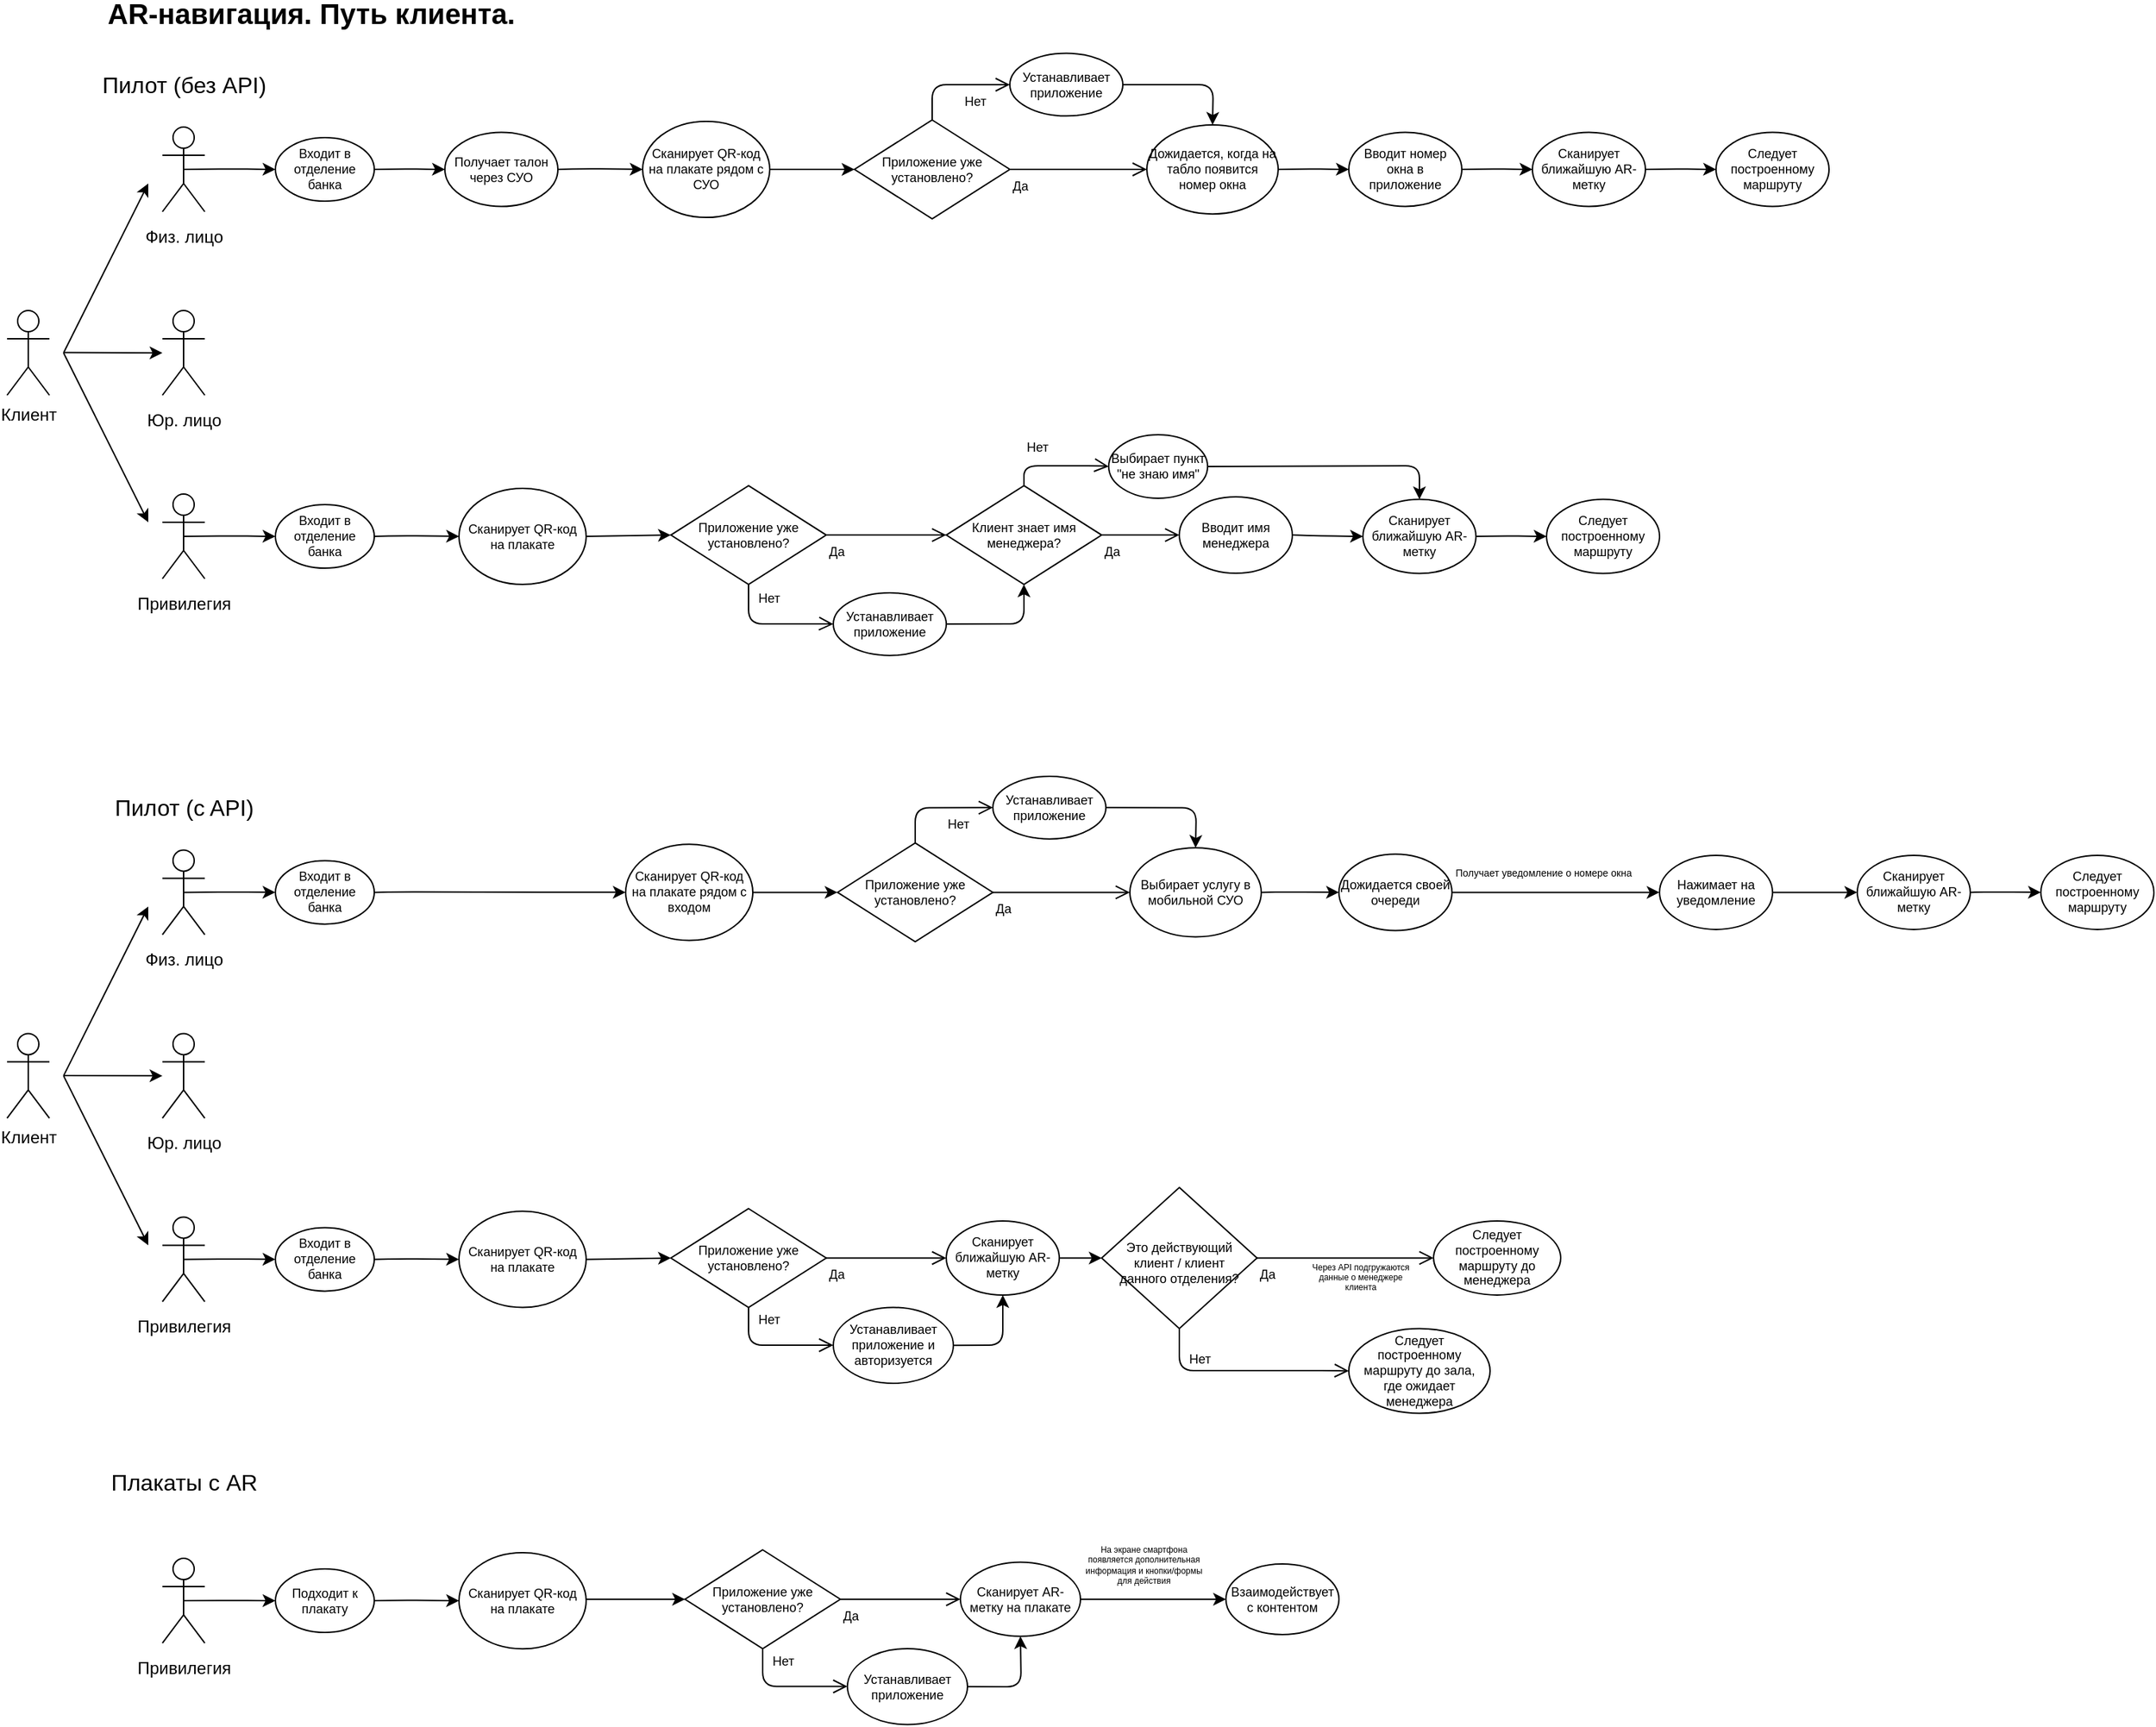 <mxfile version="13.8.5" type="github">
  <diagram id="Rl4V-yFyULAMdKKbUMDl" name="Page-1">
    <mxGraphModel dx="2765" dy="1755" grid="1" gridSize="10" guides="1" tooltips="1" connect="1" arrows="1" fold="1" page="1" pageScale="1" pageWidth="827" pageHeight="1169" math="0" shadow="0">
      <root>
        <mxCell id="0" />
        <mxCell id="1" parent="0" />
        <mxCell id="6beYRVkDOcadKEBixAy4-1" value="&lt;p class=&quot;MsoNormal&quot; style=&quot;margin: 0cm 0cm 8pt; line-height: 15.693px; font-size: 20px;&quot;&gt;&lt;span style=&quot;font-size: 20px;&quot;&gt;&lt;span lang=&quot;EN-US&quot; style=&quot;font-size: 20px; line-height: 17.12px;&quot;&gt;AR&lt;/span&gt;&lt;/span&gt;&lt;span style=&quot;font-size: 20px;&quot;&gt;&lt;span style=&quot;font-size: 20px; line-height: 17.12px;&quot;&gt;-навигация. Путь клиента.&lt;/span&gt;&lt;/span&gt;&lt;/p&gt;" style="text;html=1;align=center;verticalAlign=middle;resizable=0;points=[];autosize=1;fontFamily=Helvetica;fontStyle=1;fontSize=20;" parent="1" vertex="1">
          <mxGeometry x="80" y="50" width="310" height="30" as="geometry" />
        </mxCell>
        <mxCell id="6beYRVkDOcadKEBixAy4-2" value="Клиент" style="shape=umlActor;verticalLabelPosition=bottom;verticalAlign=top;html=1;outlineConnect=0;fontFamily=Helvetica;align=center;" parent="1" vertex="1">
          <mxGeometry x="20" y="270" width="30" height="60" as="geometry" />
        </mxCell>
        <mxCell id="6beYRVkDOcadKEBixAy4-3" value="Пилот (без API)" style="text;html=1;align=center;verticalAlign=middle;resizable=0;points=[];autosize=1;fontSize=16;fontFamily=Helvetica;" parent="1" vertex="1">
          <mxGeometry x="80" y="100" width="130" height="20" as="geometry" />
        </mxCell>
        <mxCell id="6beYRVkDOcadKEBixAy4-6" value="" style="endArrow=classic;html=1;fontFamily=Helvetica;fontSize=16;" parent="1" edge="1">
          <mxGeometry width="50" height="50" relative="1" as="geometry">
            <mxPoint x="60" y="300" as="sourcePoint" />
            <mxPoint x="120" y="180" as="targetPoint" />
          </mxGeometry>
        </mxCell>
        <mxCell id="6beYRVkDOcadKEBixAy4-7" value="" style="endArrow=classic;html=1;fontFamily=Helvetica;fontSize=16;" parent="1" edge="1">
          <mxGeometry width="50" height="50" relative="1" as="geometry">
            <mxPoint x="60" y="299.76" as="sourcePoint" />
            <mxPoint x="130" y="300" as="targetPoint" />
          </mxGeometry>
        </mxCell>
        <mxCell id="6beYRVkDOcadKEBixAy4-8" value="" style="endArrow=classic;html=1;fontFamily=Helvetica;fontSize=16;" parent="1" edge="1">
          <mxGeometry width="50" height="50" relative="1" as="geometry">
            <mxPoint x="60" y="300" as="sourcePoint" />
            <mxPoint x="120" y="420" as="targetPoint" />
          </mxGeometry>
        </mxCell>
        <mxCell id="6beYRVkDOcadKEBixAy4-9" value="&lt;font style=&quot;font-size: 12px&quot;&gt;Физ. лицо&lt;/font&gt;" style="shape=umlActor;verticalLabelPosition=bottom;verticalAlign=top;html=1;outlineConnect=0;fontFamily=Helvetica;fontSize=16;align=center;" parent="1" vertex="1">
          <mxGeometry x="130" y="140" width="30" height="60" as="geometry" />
        </mxCell>
        <mxCell id="6beYRVkDOcadKEBixAy4-10" value="&lt;font style=&quot;font-size: 12px&quot;&gt;Юр. лицо&lt;/font&gt;" style="shape=umlActor;verticalLabelPosition=bottom;verticalAlign=top;html=1;outlineConnect=0;fontFamily=Helvetica;fontSize=16;align=center;" parent="1" vertex="1">
          <mxGeometry x="130" y="270" width="30" height="60" as="geometry" />
        </mxCell>
        <mxCell id="6beYRVkDOcadKEBixAy4-11" value="&lt;font style=&quot;font-size: 12px&quot;&gt;Привилегия&lt;/font&gt;" style="shape=umlActor;verticalLabelPosition=bottom;verticalAlign=top;html=1;outlineConnect=0;fontFamily=Helvetica;fontSize=16;align=center;" parent="1" vertex="1">
          <mxGeometry x="130" y="400" width="30" height="60" as="geometry" />
        </mxCell>
        <mxCell id="6beYRVkDOcadKEBixAy4-12" value="" style="endArrow=classic;html=1;fontFamily=Helvetica;fontSize=16;entryX=0;entryY=0.5;entryDx=0;entryDy=0;exitX=0.5;exitY=0.5;exitDx=0;exitDy=0;exitPerimeter=0;" parent="1" edge="1" target="6beYRVkDOcadKEBixAy4-17" source="6beYRVkDOcadKEBixAy4-9">
          <mxGeometry width="50" height="50" relative="1" as="geometry">
            <mxPoint x="170" y="169.71" as="sourcePoint" />
            <mxPoint x="200" y="169.71" as="targetPoint" />
            <Array as="points">
              <mxPoint x="180" y="169.71" />
            </Array>
          </mxGeometry>
        </mxCell>
        <mxCell id="6beYRVkDOcadKEBixAy4-17" value="Входит в отделение банка" style="ellipse;fontFamily=Helvetica;fontSize=9;align=center;verticalAlign=middle;horizontal=1;spacing=2;whiteSpace=wrap;html=1;" parent="1" vertex="1">
          <mxGeometry x="210" y="147.5" width="70" height="45" as="geometry" />
        </mxCell>
        <mxCell id="6beYRVkDOcadKEBixAy4-24" value="" style="endArrow=classic;html=1;fontFamily=Helvetica;fontSize=16;entryX=0;entryY=0.5;entryDx=0;entryDy=0;exitX=0.5;exitY=0.5;exitDx=0;exitDy=0;exitPerimeter=0;" parent="1" edge="1" target="6beYRVkDOcadKEBixAy4-25" source="6beYRVkDOcadKEBixAy4-11">
          <mxGeometry width="50" height="50" relative="1" as="geometry">
            <mxPoint x="170" y="429.71" as="sourcePoint" />
            <mxPoint x="200" y="429.71" as="targetPoint" />
            <Array as="points">
              <mxPoint x="180" y="429.71" />
            </Array>
          </mxGeometry>
        </mxCell>
        <mxCell id="6beYRVkDOcadKEBixAy4-25" value="Входит в отделение банка" style="ellipse;fontFamily=Helvetica;fontSize=9;align=center;verticalAlign=middle;horizontal=1;spacing=2;whiteSpace=wrap;html=1;" parent="1" vertex="1">
          <mxGeometry x="210" y="407.5" width="70" height="45" as="geometry" />
        </mxCell>
        <mxCell id="6beYRVkDOcadKEBixAy4-32" value="" style="endArrow=classic;html=1;fontFamily=Helvetica;fontSize=16;entryX=0;entryY=0.5;entryDx=0;entryDy=0;exitX=1;exitY=0.5;exitDx=0;exitDy=0;" parent="1" edge="1" target="6beYRVkDOcadKEBixAy4-33" source="6beYRVkDOcadKEBixAy4-17">
          <mxGeometry width="50" height="50" relative="1" as="geometry">
            <mxPoint x="282" y="170" as="sourcePoint" />
            <mxPoint x="320" y="169.71" as="targetPoint" />
            <Array as="points">
              <mxPoint x="300" y="169.71" />
            </Array>
          </mxGeometry>
        </mxCell>
        <mxCell id="6beYRVkDOcadKEBixAy4-33" value="Получает талон через СУО" style="ellipse;fontFamily=Helvetica;fontSize=9;align=center;verticalAlign=middle;horizontal=1;spacing=2;whiteSpace=wrap;html=1;" parent="1" vertex="1">
          <mxGeometry x="330" y="143.75" width="80" height="52.5" as="geometry" />
        </mxCell>
        <mxCell id="6beYRVkDOcadKEBixAy4-34" value="" style="endArrow=classic;html=1;fontFamily=Helvetica;fontSize=16;entryX=0;entryY=0.5;entryDx=0;entryDy=0;exitX=1;exitY=0.5;exitDx=0;exitDy=0;" parent="1" edge="1" target="6beYRVkDOcadKEBixAy4-35" source="6beYRVkDOcadKEBixAy4-33">
          <mxGeometry width="50" height="50" relative="1" as="geometry">
            <mxPoint x="420" y="170" as="sourcePoint" />
            <mxPoint x="460" y="170" as="targetPoint" />
            <Array as="points">
              <mxPoint x="430" y="169.58" />
            </Array>
          </mxGeometry>
        </mxCell>
        <mxCell id="6beYRVkDOcadKEBixAy4-35" value="Сканирует QR-код на плакате рядом с СУО" style="ellipse;fontFamily=Helvetica;fontSize=9;align=center;verticalAlign=middle;horizontal=1;spacing=2;whiteSpace=wrap;html=1;" parent="1" vertex="1">
          <mxGeometry x="470" y="135.94" width="90" height="68.12" as="geometry" />
        </mxCell>
        <mxCell id="6beYRVkDOcadKEBixAy4-46" value="Приложение уже установлено?" style="rhombus;whiteSpace=wrap;html=1;fontFamily=Helvetica;fontSize=9;align=center;fillColor=none;" parent="1" vertex="1">
          <mxGeometry x="620" y="135" width="110" height="70" as="geometry" />
        </mxCell>
        <mxCell id="6beYRVkDOcadKEBixAy4-47" value="Нет" style="edgeStyle=orthogonalEdgeStyle;html=1;align=left;verticalAlign=bottom;endArrow=open;endSize=8;fontFamily=Helvetica;fontSize=9;exitX=0.5;exitY=0;exitDx=0;exitDy=0;entryX=0;entryY=0.5;entryDx=0;entryDy=0;" parent="1" source="6beYRVkDOcadKEBixAy4-46" edge="1" target="6beYRVkDOcadKEBixAy4-50">
          <mxGeometry x="0.143" y="-20" relative="1" as="geometry">
            <mxPoint x="720" y="110" as="targetPoint" />
            <Array as="points">
              <mxPoint x="675" y="110" />
            </Array>
            <mxPoint as="offset" />
          </mxGeometry>
        </mxCell>
        <mxCell id="6beYRVkDOcadKEBixAy4-48" value="Да" style="edgeStyle=orthogonalEdgeStyle;html=1;align=left;verticalAlign=top;endArrow=open;endSize=8;fontFamily=Helvetica;fontSize=9;exitX=1;exitY=0.5;exitDx=0;exitDy=0;entryX=0;entryY=0.5;entryDx=0;entryDy=0;" parent="1" source="6beYRVkDOcadKEBixAy4-46" edge="1" target="6beYRVkDOcadKEBixAy4-53">
          <mxGeometry x="-1" relative="1" as="geometry">
            <mxPoint x="820" y="170" as="targetPoint" />
            <mxPoint x="750" y="170" as="sourcePoint" />
          </mxGeometry>
        </mxCell>
        <mxCell id="6beYRVkDOcadKEBixAy4-49" value="" style="endArrow=classic;html=1;fontFamily=Helvetica;fontSize=9;exitX=1;exitY=0.5;exitDx=0;exitDy=0;entryX=0;entryY=0.5;entryDx=0;entryDy=0;" parent="1" edge="1" target="6beYRVkDOcadKEBixAy4-46" source="6beYRVkDOcadKEBixAy4-35">
          <mxGeometry width="50" height="50" relative="1" as="geometry">
            <mxPoint x="570" y="170" as="sourcePoint" />
            <mxPoint x="610" y="170" as="targetPoint" />
          </mxGeometry>
        </mxCell>
        <mxCell id="6beYRVkDOcadKEBixAy4-50" value="Устанавливает приложение" style="ellipse;fontFamily=Helvetica;fontSize=9;align=center;verticalAlign=middle;horizontal=1;spacing=2;whiteSpace=wrap;html=1;" parent="1" vertex="1">
          <mxGeometry x="730" y="87.81" width="80" height="44.37" as="geometry" />
        </mxCell>
        <mxCell id="6beYRVkDOcadKEBixAy4-52" value="" style="endArrow=classic;html=1;strokeColor=#000000;fontFamily=Helvetica;fontSize=9;exitX=1;exitY=0.5;exitDx=0;exitDy=0;entryX=0.5;entryY=0;entryDx=0;entryDy=0;" parent="1" edge="1" target="6beYRVkDOcadKEBixAy4-53" source="6beYRVkDOcadKEBixAy4-50">
          <mxGeometry width="50" height="50" relative="1" as="geometry">
            <mxPoint x="820" y="110" as="sourcePoint" />
            <mxPoint x="870" y="130" as="targetPoint" />
            <Array as="points">
              <mxPoint x="874" y="110" />
            </Array>
          </mxGeometry>
        </mxCell>
        <mxCell id="6beYRVkDOcadKEBixAy4-53" value="Дожидается, когда на табло появится номер окна" style="ellipse;fontFamily=Helvetica;fontSize=9;align=center;verticalAlign=middle;horizontal=1;spacing=2;whiteSpace=wrap;html=1;" parent="1" vertex="1">
          <mxGeometry x="827" y="138.44" width="93" height="63.13" as="geometry" />
        </mxCell>
        <mxCell id="6beYRVkDOcadKEBixAy4-54" value="" style="endArrow=classic;html=1;fontFamily=Helvetica;fontSize=16;exitX=1;exitY=0.5;exitDx=0;exitDy=0;entryX=0;entryY=0.5;entryDx=0;entryDy=0;" parent="1" edge="1" target="6beYRVkDOcadKEBixAy4-55" source="6beYRVkDOcadKEBixAy4-53">
          <mxGeometry width="50" height="50" relative="1" as="geometry">
            <mxPoint x="930" y="169.71" as="sourcePoint" />
            <mxPoint x="960" y="169.71" as="targetPoint" />
            <Array as="points">
              <mxPoint x="940" y="169.71" />
            </Array>
          </mxGeometry>
        </mxCell>
        <mxCell id="6beYRVkDOcadKEBixAy4-55" value="Вводит номер окна в приложение" style="ellipse;fontFamily=Helvetica;fontSize=9;align=center;verticalAlign=middle;horizontal=1;spacing=2;whiteSpace=wrap;html=1;" parent="1" vertex="1">
          <mxGeometry x="970" y="143.75" width="80" height="52.5" as="geometry" />
        </mxCell>
        <mxCell id="6beYRVkDOcadKEBixAy4-56" value="" style="endArrow=classic;html=1;fontFamily=Helvetica;fontSize=16;exitX=1;exitY=0.5;exitDx=0;exitDy=0;entryX=0;entryY=0.5;entryDx=0;entryDy=0;" parent="1" edge="1" target="6beYRVkDOcadKEBixAy4-57" source="6beYRVkDOcadKEBixAy4-55">
          <mxGeometry width="50" height="50" relative="1" as="geometry">
            <mxPoint x="1060" y="169.71" as="sourcePoint" />
            <mxPoint x="1090" y="169.71" as="targetPoint" />
            <Array as="points">
              <mxPoint x="1070" y="169.71" />
            </Array>
          </mxGeometry>
        </mxCell>
        <mxCell id="6beYRVkDOcadKEBixAy4-57" value="Сканирует ближайшую AR-метку" style="ellipse;fontFamily=Helvetica;fontSize=9;align=center;verticalAlign=middle;horizontal=1;spacing=2;whiteSpace=wrap;html=1;" parent="1" vertex="1">
          <mxGeometry x="1100" y="143.75" width="80" height="52.5" as="geometry" />
        </mxCell>
        <mxCell id="6beYRVkDOcadKEBixAy4-63" value="" style="endArrow=classic;html=1;fontFamily=Helvetica;fontSize=16;exitX=1;exitY=0.5;exitDx=0;exitDy=0;entryX=0;entryY=0.5;entryDx=0;entryDy=0;" parent="1" edge="1" target="6beYRVkDOcadKEBixAy4-64" source="6beYRVkDOcadKEBixAy4-57">
          <mxGeometry width="50" height="50" relative="1" as="geometry">
            <mxPoint x="1190" y="169.71" as="sourcePoint" />
            <mxPoint x="1220" y="169.71" as="targetPoint" />
            <Array as="points">
              <mxPoint x="1200" y="169.71" />
            </Array>
          </mxGeometry>
        </mxCell>
        <mxCell id="6beYRVkDOcadKEBixAy4-64" value="Следует построенному маршруту" style="ellipse;fontFamily=Helvetica;fontSize=9;align=center;verticalAlign=middle;horizontal=1;spacing=2;whiteSpace=wrap;html=1;" parent="1" vertex="1">
          <mxGeometry x="1230" y="143.75" width="80" height="52.5" as="geometry" />
        </mxCell>
        <mxCell id="6beYRVkDOcadKEBixAy4-65" value="" style="endArrow=classic;html=1;fontFamily=Helvetica;fontSize=16;exitX=1;exitY=0.5;exitDx=0;exitDy=0;entryX=0;entryY=0.5;entryDx=0;entryDy=0;" parent="1" edge="1" target="6beYRVkDOcadKEBixAy4-66" source="6beYRVkDOcadKEBixAy4-25">
          <mxGeometry width="50" height="50" relative="1" as="geometry">
            <mxPoint x="290" y="429.58" as="sourcePoint" />
            <mxPoint x="330" y="430" as="targetPoint" />
            <Array as="points">
              <mxPoint x="300" y="429.58" />
            </Array>
          </mxGeometry>
        </mxCell>
        <mxCell id="6beYRVkDOcadKEBixAy4-66" value="Сканирует QR-код на плакате" style="ellipse;fontFamily=Helvetica;fontSize=9;align=center;verticalAlign=middle;horizontal=1;spacing=2;whiteSpace=wrap;html=1;" parent="1" vertex="1">
          <mxGeometry x="340" y="395.94" width="90" height="68.12" as="geometry" />
        </mxCell>
        <mxCell id="6beYRVkDOcadKEBixAy4-73" value="Приложение уже установлено?" style="rhombus;whiteSpace=wrap;html=1;fontFamily=Helvetica;fontSize=9;align=center;fillColor=none;" parent="1" vertex="1">
          <mxGeometry x="490" y="394.06" width="110" height="70" as="geometry" />
        </mxCell>
        <mxCell id="6beYRVkDOcadKEBixAy4-74" value="Нет" style="edgeStyle=orthogonalEdgeStyle;html=1;align=left;verticalAlign=bottom;endArrow=open;endSize=8;fontFamily=Helvetica;fontSize=9;exitX=0.5;exitY=1;exitDx=0;exitDy=0;entryX=0;entryY=0.5;entryDx=0;entryDy=0;" parent="1" source="6beYRVkDOcadKEBixAy4-73" edge="1" target="6beYRVkDOcadKEBixAy4-80">
          <mxGeometry x="-0.606" y="5" relative="1" as="geometry">
            <mxPoint x="600" y="490" as="targetPoint" />
            <Array as="points">
              <mxPoint x="545" y="492" />
              <mxPoint x="600" y="492" />
            </Array>
            <mxPoint as="offset" />
          </mxGeometry>
        </mxCell>
        <mxCell id="6beYRVkDOcadKEBixAy4-75" value="Да" style="edgeStyle=orthogonalEdgeStyle;html=1;align=left;verticalAlign=top;endArrow=open;endSize=8;fontFamily=Helvetica;fontSize=9;exitX=1;exitY=0.5;exitDx=0;exitDy=0;entryX=0;entryY=0.5;entryDx=0;entryDy=0;" parent="1" source="6beYRVkDOcadKEBixAy4-73" edge="1" target="6beYRVkDOcadKEBixAy4-84">
          <mxGeometry x="-1" relative="1" as="geometry">
            <mxPoint x="680" y="429" as="targetPoint" />
            <mxPoint x="620" y="429.06" as="sourcePoint" />
          </mxGeometry>
        </mxCell>
        <mxCell id="6beYRVkDOcadKEBixAy4-76" value="" style="endArrow=classic;html=1;fontFamily=Helvetica;fontSize=9;exitX=1;exitY=0.5;exitDx=0;exitDy=0;entryX=0;entryY=0.5;entryDx=0;entryDy=0;" parent="1" edge="1" target="6beYRVkDOcadKEBixAy4-73" source="6beYRVkDOcadKEBixAy4-66">
          <mxGeometry width="50" height="50" relative="1" as="geometry">
            <mxPoint x="440" y="429.06" as="sourcePoint" />
            <mxPoint x="480" y="429.06" as="targetPoint" />
          </mxGeometry>
        </mxCell>
        <mxCell id="6beYRVkDOcadKEBixAy4-80" value="Устанавливает приложение" style="ellipse;fontFamily=Helvetica;fontSize=9;align=center;verticalAlign=middle;horizontal=1;spacing=2;whiteSpace=wrap;html=1;" parent="1" vertex="1">
          <mxGeometry x="605" y="470" width="80" height="44.37" as="geometry" />
        </mxCell>
        <mxCell id="6beYRVkDOcadKEBixAy4-81" value="" style="endArrow=classic;html=1;strokeColor=#000000;fontFamily=Helvetica;fontSize=9;exitX=1;exitY=0.5;exitDx=0;exitDy=0;entryX=0.5;entryY=1;entryDx=0;entryDy=0;" parent="1" edge="1" target="6beYRVkDOcadKEBixAy4-84" source="6beYRVkDOcadKEBixAy4-80">
          <mxGeometry width="50" height="50" relative="1" as="geometry">
            <mxPoint x="695.0" y="492.19" as="sourcePoint" />
            <mxPoint x="745" y="470" as="targetPoint" />
            <Array as="points">
              <mxPoint x="740" y="492" />
            </Array>
          </mxGeometry>
        </mxCell>
        <mxCell id="6beYRVkDOcadKEBixAy4-84" value="Клиент знает имя менеджера?" style="rhombus;whiteSpace=wrap;html=1;fontFamily=Helvetica;fontSize=9;align=center;fillColor=none;" parent="1" vertex="1">
          <mxGeometry x="685" y="394.06" width="110" height="70" as="geometry" />
        </mxCell>
        <mxCell id="6beYRVkDOcadKEBixAy4-85" value="Нет" style="edgeStyle=orthogonalEdgeStyle;html=1;align=left;verticalAlign=bottom;endArrow=open;endSize=8;fontFamily=Helvetica;fontSize=9;exitX=0.5;exitY=0;exitDx=0;exitDy=0;entryX=0;entryY=0.5;entryDx=0;entryDy=0;" parent="1" source="6beYRVkDOcadKEBixAy4-84" edge="1" target="6beYRVkDOcadKEBixAy4-88">
          <mxGeometry x="-0.606" y="5" relative="1" as="geometry">
            <mxPoint x="795" y="380" as="targetPoint" />
            <Array as="points">
              <mxPoint x="740" y="380" />
              <mxPoint x="795" y="380" />
            </Array>
            <mxPoint as="offset" />
          </mxGeometry>
        </mxCell>
        <mxCell id="6beYRVkDOcadKEBixAy4-86" value="Да" style="edgeStyle=orthogonalEdgeStyle;html=1;align=left;verticalAlign=top;endArrow=open;endSize=8;fontFamily=Helvetica;fontSize=9;exitX=1;exitY=0.5;exitDx=0;exitDy=0;entryX=0;entryY=0.5;entryDx=0;entryDy=0;" parent="1" source="6beYRVkDOcadKEBixAy4-84" edge="1" target="6beYRVkDOcadKEBixAy4-87">
          <mxGeometry x="-1" relative="1" as="geometry">
            <mxPoint x="840" y="429" as="targetPoint" />
            <mxPoint x="815" y="429.06" as="sourcePoint" />
          </mxGeometry>
        </mxCell>
        <mxCell id="6beYRVkDOcadKEBixAy4-87" value="Вводит имя менеджера" style="ellipse;fontFamily=Helvetica;fontSize=9;align=center;verticalAlign=middle;horizontal=1;spacing=2;whiteSpace=wrap;html=1;" parent="1" vertex="1">
          <mxGeometry x="850" y="402.03" width="80" height="54.06" as="geometry" />
        </mxCell>
        <mxCell id="6beYRVkDOcadKEBixAy4-88" value="Выбирает пункт &quot;не знаю имя&quot;" style="ellipse;fontFamily=Helvetica;fontSize=9;align=center;verticalAlign=middle;horizontal=1;spacing=2;whiteSpace=wrap;html=1;" parent="1" vertex="1">
          <mxGeometry x="800" y="357.97" width="70" height="45" as="geometry" />
        </mxCell>
        <mxCell id="6beYRVkDOcadKEBixAy4-90" value="" style="endArrow=classic;html=1;fontFamily=Helvetica;fontSize=16;exitX=1;exitY=0.5;exitDx=0;exitDy=0;entryX=0;entryY=0.5;entryDx=0;entryDy=0;" parent="1" edge="1" target="6beYRVkDOcadKEBixAy4-91" source="6beYRVkDOcadKEBixAy4-87">
          <mxGeometry width="50" height="50" relative="1" as="geometry">
            <mxPoint x="940.0" y="429.71" as="sourcePoint" />
            <mxPoint x="970.0" y="429.71" as="targetPoint" />
            <Array as="points">
              <mxPoint x="950" y="429.71" />
            </Array>
          </mxGeometry>
        </mxCell>
        <mxCell id="6beYRVkDOcadKEBixAy4-91" value="Сканирует ближайшую AR-метку" style="ellipse;fontFamily=Helvetica;fontSize=9;align=center;verticalAlign=middle;horizontal=1;spacing=2;whiteSpace=wrap;html=1;" parent="1" vertex="1">
          <mxGeometry x="980" y="403.75" width="80" height="52.5" as="geometry" />
        </mxCell>
        <mxCell id="6beYRVkDOcadKEBixAy4-92" value="" style="endArrow=classic;html=1;fontFamily=Helvetica;fontSize=16;exitX=1;exitY=0.5;exitDx=0;exitDy=0;entryX=0;entryY=0.5;entryDx=0;entryDy=0;" parent="1" edge="1" target="6beYRVkDOcadKEBixAy4-93" source="6beYRVkDOcadKEBixAy4-91">
          <mxGeometry width="50" height="50" relative="1" as="geometry">
            <mxPoint x="1070" y="429.71" as="sourcePoint" />
            <mxPoint x="1100" y="429.71" as="targetPoint" />
            <Array as="points">
              <mxPoint x="1080" y="429.71" />
            </Array>
          </mxGeometry>
        </mxCell>
        <mxCell id="6beYRVkDOcadKEBixAy4-93" value="Следует построенному маршруту" style="ellipse;fontFamily=Helvetica;fontSize=9;align=center;verticalAlign=middle;horizontal=1;spacing=2;whiteSpace=wrap;html=1;" parent="1" vertex="1">
          <mxGeometry x="1110" y="403.75" width="80" height="52.5" as="geometry" />
        </mxCell>
        <mxCell id="6beYRVkDOcadKEBixAy4-95" value="" style="endArrow=classic;html=1;labelBackgroundColor=none;strokeColor=#000000;fontFamily=Helvetica;fontSize=9;fontColor=#999999;exitX=1;exitY=0.5;exitDx=0;exitDy=0;entryX=0.5;entryY=0;entryDx=0;entryDy=0;" parent="1" edge="1" target="6beYRVkDOcadKEBixAy4-91" source="6beYRVkDOcadKEBixAy4-88">
          <mxGeometry width="50" height="50" relative="1" as="geometry">
            <mxPoint x="880" y="380" as="sourcePoint" />
            <mxPoint x="1020" y="400" as="targetPoint" />
            <Array as="points">
              <mxPoint x="1020" y="380" />
            </Array>
          </mxGeometry>
        </mxCell>
        <mxCell id="xebTYlJ-SDRPZuFSlQb_-50" value="Клиент" style="shape=umlActor;verticalLabelPosition=bottom;verticalAlign=top;html=1;outlineConnect=0;fontFamily=Helvetica;align=center;" vertex="1" parent="1">
          <mxGeometry x="20" y="782.19" width="30" height="60" as="geometry" />
        </mxCell>
        <mxCell id="xebTYlJ-SDRPZuFSlQb_-51" value="Пилот (c API)" style="text;html=1;align=center;verticalAlign=middle;resizable=0;points=[];autosize=1;fontSize=16;fontFamily=Helvetica;" vertex="1" parent="1">
          <mxGeometry x="85" y="612.19" width="120" height="20" as="geometry" />
        </mxCell>
        <mxCell id="xebTYlJ-SDRPZuFSlQb_-52" value="" style="endArrow=classic;html=1;fontFamily=Helvetica;fontSize=16;" edge="1" parent="1">
          <mxGeometry width="50" height="50" relative="1" as="geometry">
            <mxPoint x="60.0" y="812.19" as="sourcePoint" />
            <mxPoint x="120.0" y="692.19" as="targetPoint" />
          </mxGeometry>
        </mxCell>
        <mxCell id="xebTYlJ-SDRPZuFSlQb_-53" value="" style="endArrow=classic;html=1;fontFamily=Helvetica;fontSize=16;" edge="1" parent="1">
          <mxGeometry width="50" height="50" relative="1" as="geometry">
            <mxPoint x="60.0" y="811.95" as="sourcePoint" />
            <mxPoint x="130.0" y="812.19" as="targetPoint" />
          </mxGeometry>
        </mxCell>
        <mxCell id="xebTYlJ-SDRPZuFSlQb_-54" value="" style="endArrow=classic;html=1;fontFamily=Helvetica;fontSize=16;" edge="1" parent="1">
          <mxGeometry width="50" height="50" relative="1" as="geometry">
            <mxPoint x="60.0" y="812.19" as="sourcePoint" />
            <mxPoint x="120.0" y="932.19" as="targetPoint" />
          </mxGeometry>
        </mxCell>
        <mxCell id="xebTYlJ-SDRPZuFSlQb_-55" value="&lt;font style=&quot;font-size: 12px&quot;&gt;Физ. лицо&lt;/font&gt;" style="shape=umlActor;verticalLabelPosition=bottom;verticalAlign=top;html=1;outlineConnect=0;fontFamily=Helvetica;fontSize=16;align=center;" vertex="1" parent="1">
          <mxGeometry x="130" y="652.19" width="30" height="60" as="geometry" />
        </mxCell>
        <mxCell id="xebTYlJ-SDRPZuFSlQb_-56" value="&lt;font style=&quot;font-size: 12px&quot;&gt;Юр. лицо&lt;/font&gt;" style="shape=umlActor;verticalLabelPosition=bottom;verticalAlign=top;html=1;outlineConnect=0;fontFamily=Helvetica;fontSize=16;align=center;" vertex="1" parent="1">
          <mxGeometry x="130" y="782.19" width="30" height="60" as="geometry" />
        </mxCell>
        <mxCell id="xebTYlJ-SDRPZuFSlQb_-57" value="&lt;font style=&quot;font-size: 12px&quot;&gt;Привилегия&lt;/font&gt;" style="shape=umlActor;verticalLabelPosition=bottom;verticalAlign=top;html=1;outlineConnect=0;fontFamily=Helvetica;fontSize=16;align=center;" vertex="1" parent="1">
          <mxGeometry x="130" y="912.19" width="30" height="60" as="geometry" />
        </mxCell>
        <mxCell id="xebTYlJ-SDRPZuFSlQb_-58" value="" style="endArrow=classic;html=1;fontFamily=Helvetica;fontSize=16;entryX=0;entryY=0.5;entryDx=0;entryDy=0;exitX=0.5;exitY=0.5;exitDx=0;exitDy=0;exitPerimeter=0;" edge="1" parent="1" source="xebTYlJ-SDRPZuFSlQb_-55" target="xebTYlJ-SDRPZuFSlQb_-59">
          <mxGeometry width="50" height="50" relative="1" as="geometry">
            <mxPoint x="170" y="681.9" as="sourcePoint" />
            <mxPoint x="200" y="681.9" as="targetPoint" />
            <Array as="points">
              <mxPoint x="180" y="681.9" />
            </Array>
          </mxGeometry>
        </mxCell>
        <mxCell id="xebTYlJ-SDRPZuFSlQb_-59" value="Входит в отделение банка" style="ellipse;fontFamily=Helvetica;fontSize=9;align=center;verticalAlign=middle;horizontal=1;spacing=2;whiteSpace=wrap;html=1;" vertex="1" parent="1">
          <mxGeometry x="210" y="659.69" width="70" height="45" as="geometry" />
        </mxCell>
        <mxCell id="xebTYlJ-SDRPZuFSlQb_-60" value="" style="endArrow=classic;html=1;fontFamily=Helvetica;fontSize=16;entryX=0;entryY=0.5;entryDx=0;entryDy=0;exitX=0.5;exitY=0.5;exitDx=0;exitDy=0;exitPerimeter=0;" edge="1" parent="1" source="xebTYlJ-SDRPZuFSlQb_-57" target="xebTYlJ-SDRPZuFSlQb_-61">
          <mxGeometry width="50" height="50" relative="1" as="geometry">
            <mxPoint x="170" y="941.9" as="sourcePoint" />
            <mxPoint x="200" y="941.9" as="targetPoint" />
            <Array as="points">
              <mxPoint x="180" y="941.9" />
            </Array>
          </mxGeometry>
        </mxCell>
        <mxCell id="xebTYlJ-SDRPZuFSlQb_-61" value="Входит в отделение банка" style="ellipse;fontFamily=Helvetica;fontSize=9;align=center;verticalAlign=middle;horizontal=1;spacing=2;whiteSpace=wrap;html=1;" vertex="1" parent="1">
          <mxGeometry x="210" y="919.69" width="70" height="45" as="geometry" />
        </mxCell>
        <mxCell id="xebTYlJ-SDRPZuFSlQb_-62" value="" style="endArrow=classic;html=1;fontFamily=Helvetica;fontSize=16;entryX=0;entryY=0.5;entryDx=0;entryDy=0;exitX=1;exitY=0.5;exitDx=0;exitDy=0;" edge="1" parent="1" source="xebTYlJ-SDRPZuFSlQb_-59" target="xebTYlJ-SDRPZuFSlQb_-65">
          <mxGeometry width="50" height="50" relative="1" as="geometry">
            <mxPoint x="282" y="682.19" as="sourcePoint" />
            <mxPoint x="330.0" y="682.19" as="targetPoint" />
            <Array as="points">
              <mxPoint x="300" y="681.9" />
            </Array>
          </mxGeometry>
        </mxCell>
        <mxCell id="xebTYlJ-SDRPZuFSlQb_-65" value="Сканирует QR-код на плакате рядом с входом" style="ellipse;fontFamily=Helvetica;fontSize=9;align=center;verticalAlign=middle;horizontal=1;spacing=2;whiteSpace=wrap;html=1;" vertex="1" parent="1">
          <mxGeometry x="458" y="648.13" width="90" height="68.12" as="geometry" />
        </mxCell>
        <mxCell id="xebTYlJ-SDRPZuFSlQb_-66" value="Приложение уже установлено?" style="rhombus;whiteSpace=wrap;html=1;fontFamily=Helvetica;fontSize=9;align=center;fillColor=none;" vertex="1" parent="1">
          <mxGeometry x="608" y="647.19" width="110" height="70" as="geometry" />
        </mxCell>
        <mxCell id="xebTYlJ-SDRPZuFSlQb_-67" value="Нет" style="edgeStyle=orthogonalEdgeStyle;html=1;align=left;verticalAlign=bottom;endArrow=open;endSize=8;fontFamily=Helvetica;fontSize=9;exitX=0.5;exitY=0;exitDx=0;exitDy=0;entryX=0;entryY=0.5;entryDx=0;entryDy=0;" edge="1" parent="1" source="xebTYlJ-SDRPZuFSlQb_-66" target="xebTYlJ-SDRPZuFSlQb_-70">
          <mxGeometry x="0.143" y="-20" relative="1" as="geometry">
            <mxPoint x="708" y="622.19" as="targetPoint" />
            <Array as="points">
              <mxPoint x="663" y="622.19" />
            </Array>
            <mxPoint as="offset" />
          </mxGeometry>
        </mxCell>
        <mxCell id="xebTYlJ-SDRPZuFSlQb_-68" value="Да" style="edgeStyle=orthogonalEdgeStyle;html=1;align=left;verticalAlign=top;endArrow=open;endSize=8;fontFamily=Helvetica;fontSize=9;exitX=1;exitY=0.5;exitDx=0;exitDy=0;entryX=0;entryY=0.5;entryDx=0;entryDy=0;" edge="1" parent="1" source="xebTYlJ-SDRPZuFSlQb_-66" target="xebTYlJ-SDRPZuFSlQb_-72">
          <mxGeometry x="-1" relative="1" as="geometry">
            <mxPoint x="808" y="682.19" as="targetPoint" />
            <mxPoint x="738" y="682.19" as="sourcePoint" />
          </mxGeometry>
        </mxCell>
        <mxCell id="xebTYlJ-SDRPZuFSlQb_-69" value="" style="endArrow=classic;html=1;fontFamily=Helvetica;fontSize=9;exitX=1;exitY=0.5;exitDx=0;exitDy=0;entryX=0;entryY=0.5;entryDx=0;entryDy=0;" edge="1" parent="1" source="xebTYlJ-SDRPZuFSlQb_-65" target="xebTYlJ-SDRPZuFSlQb_-66">
          <mxGeometry width="50" height="50" relative="1" as="geometry">
            <mxPoint x="558" y="682.19" as="sourcePoint" />
            <mxPoint x="598" y="682.19" as="targetPoint" />
          </mxGeometry>
        </mxCell>
        <mxCell id="xebTYlJ-SDRPZuFSlQb_-70" value="Устанавливает приложение" style="ellipse;fontFamily=Helvetica;fontSize=9;align=center;verticalAlign=middle;horizontal=1;spacing=2;whiteSpace=wrap;html=1;" vertex="1" parent="1">
          <mxGeometry x="718" y="600" width="80" height="44.37" as="geometry" />
        </mxCell>
        <mxCell id="xebTYlJ-SDRPZuFSlQb_-71" value="" style="endArrow=classic;html=1;strokeColor=#000000;fontFamily=Helvetica;fontSize=9;exitX=1;exitY=0.5;exitDx=0;exitDy=0;entryX=0.5;entryY=0;entryDx=0;entryDy=0;" edge="1" parent="1" source="xebTYlJ-SDRPZuFSlQb_-70" target="xebTYlJ-SDRPZuFSlQb_-72">
          <mxGeometry width="50" height="50" relative="1" as="geometry">
            <mxPoint x="808" y="622.19" as="sourcePoint" />
            <mxPoint x="858" y="642.19" as="targetPoint" />
            <Array as="points">
              <mxPoint x="862" y="622.19" />
            </Array>
          </mxGeometry>
        </mxCell>
        <mxCell id="xebTYlJ-SDRPZuFSlQb_-72" value="Выбирает услугу в мобильной СУО" style="ellipse;fontFamily=Helvetica;fontSize=9;align=center;verticalAlign=middle;horizontal=1;spacing=2;whiteSpace=wrap;html=1;" vertex="1" parent="1">
          <mxGeometry x="815" y="650.63" width="93" height="63.13" as="geometry" />
        </mxCell>
        <mxCell id="xebTYlJ-SDRPZuFSlQb_-73" value="" style="endArrow=classic;html=1;fontFamily=Helvetica;fontSize=16;exitX=1;exitY=0.5;exitDx=0;exitDy=0;entryX=0;entryY=0.5;entryDx=0;entryDy=0;" edge="1" parent="1" source="xebTYlJ-SDRPZuFSlQb_-72" target="xebTYlJ-SDRPZuFSlQb_-97">
          <mxGeometry width="50" height="50" relative="1" as="geometry">
            <mxPoint x="918" y="681.9" as="sourcePoint" />
            <mxPoint x="960" y="682" as="targetPoint" />
            <Array as="points">
              <mxPoint x="928" y="681.9" />
            </Array>
          </mxGeometry>
        </mxCell>
        <mxCell id="xebTYlJ-SDRPZuFSlQb_-76" value="Сканирует ближайшую AR-метку" style="ellipse;fontFamily=Helvetica;fontSize=9;align=center;verticalAlign=middle;horizontal=1;spacing=2;whiteSpace=wrap;html=1;" vertex="1" parent="1">
          <mxGeometry x="1330" y="655.94" width="80" height="52.5" as="geometry" />
        </mxCell>
        <mxCell id="xebTYlJ-SDRPZuFSlQb_-77" value="" style="endArrow=classic;html=1;fontFamily=Helvetica;fontSize=16;exitX=1;exitY=0.5;exitDx=0;exitDy=0;entryX=0;entryY=0.5;entryDx=0;entryDy=0;" edge="1" parent="1" source="xebTYlJ-SDRPZuFSlQb_-76" target="xebTYlJ-SDRPZuFSlQb_-78">
          <mxGeometry width="50" height="50" relative="1" as="geometry">
            <mxPoint x="1420" y="681.9" as="sourcePoint" />
            <mxPoint x="1450" y="681.9" as="targetPoint" />
            <Array as="points">
              <mxPoint x="1430" y="681.9" />
            </Array>
          </mxGeometry>
        </mxCell>
        <mxCell id="xebTYlJ-SDRPZuFSlQb_-78" value="Следует построенному маршруту" style="ellipse;fontFamily=Helvetica;fontSize=9;align=center;verticalAlign=middle;horizontal=1;spacing=2;whiteSpace=wrap;html=1;" vertex="1" parent="1">
          <mxGeometry x="1460" y="655.94" width="80" height="52.5" as="geometry" />
        </mxCell>
        <mxCell id="xebTYlJ-SDRPZuFSlQb_-79" value="" style="endArrow=classic;html=1;fontFamily=Helvetica;fontSize=16;exitX=1;exitY=0.5;exitDx=0;exitDy=0;entryX=0;entryY=0.5;entryDx=0;entryDy=0;" edge="1" parent="1" source="xebTYlJ-SDRPZuFSlQb_-61" target="xebTYlJ-SDRPZuFSlQb_-80">
          <mxGeometry width="50" height="50" relative="1" as="geometry">
            <mxPoint x="290" y="941.77" as="sourcePoint" />
            <mxPoint x="330" y="942.19" as="targetPoint" />
            <Array as="points">
              <mxPoint x="300" y="941.77" />
            </Array>
          </mxGeometry>
        </mxCell>
        <mxCell id="xebTYlJ-SDRPZuFSlQb_-80" value="Сканирует QR-код на плакате" style="ellipse;fontFamily=Helvetica;fontSize=9;align=center;verticalAlign=middle;horizontal=1;spacing=2;whiteSpace=wrap;html=1;" vertex="1" parent="1">
          <mxGeometry x="340" y="908.13" width="90" height="68.12" as="geometry" />
        </mxCell>
        <mxCell id="xebTYlJ-SDRPZuFSlQb_-81" value="Приложение уже установлено?" style="rhombus;whiteSpace=wrap;html=1;fontFamily=Helvetica;fontSize=9;align=center;fillColor=none;" vertex="1" parent="1">
          <mxGeometry x="490" y="906.25" width="110" height="70" as="geometry" />
        </mxCell>
        <mxCell id="xebTYlJ-SDRPZuFSlQb_-82" value="Нет" style="edgeStyle=orthogonalEdgeStyle;html=1;align=left;verticalAlign=bottom;endArrow=open;endSize=8;fontFamily=Helvetica;fontSize=9;exitX=0.5;exitY=1;exitDx=0;exitDy=0;entryX=0;entryY=0.5;entryDx=0;entryDy=0;" edge="1" parent="1" source="xebTYlJ-SDRPZuFSlQb_-81" target="xebTYlJ-SDRPZuFSlQb_-85">
          <mxGeometry x="-0.606" y="5" relative="1" as="geometry">
            <mxPoint x="570" y="1000" as="targetPoint" />
            <Array as="points">
              <mxPoint x="545" y="1003" />
              <mxPoint x="605" y="1003" />
            </Array>
            <mxPoint as="offset" />
          </mxGeometry>
        </mxCell>
        <mxCell id="xebTYlJ-SDRPZuFSlQb_-83" value="Да" style="edgeStyle=orthogonalEdgeStyle;html=1;align=left;verticalAlign=top;endArrow=open;endSize=8;fontFamily=Helvetica;fontSize=9;exitX=1;exitY=0.5;exitDx=0;exitDy=0;entryX=0;entryY=0.5;entryDx=0;entryDy=0;" edge="1" parent="1" source="xebTYlJ-SDRPZuFSlQb_-81" target="xebTYlJ-SDRPZuFSlQb_-104">
          <mxGeometry x="-1" relative="1" as="geometry">
            <mxPoint x="680" y="942" as="targetPoint" />
            <mxPoint x="620" y="941.25" as="sourcePoint" />
            <Array as="points" />
          </mxGeometry>
        </mxCell>
        <mxCell id="xebTYlJ-SDRPZuFSlQb_-84" value="" style="endArrow=classic;html=1;fontFamily=Helvetica;fontSize=9;exitX=1;exitY=0.5;exitDx=0;exitDy=0;entryX=0;entryY=0.5;entryDx=0;entryDy=0;" edge="1" parent="1" source="xebTYlJ-SDRPZuFSlQb_-80" target="xebTYlJ-SDRPZuFSlQb_-81">
          <mxGeometry width="50" height="50" relative="1" as="geometry">
            <mxPoint x="440" y="941.25" as="sourcePoint" />
            <mxPoint x="480" y="941.25" as="targetPoint" />
          </mxGeometry>
        </mxCell>
        <mxCell id="xebTYlJ-SDRPZuFSlQb_-85" value="Устанавливает приложение и авторизуется" style="ellipse;fontFamily=Helvetica;fontSize=9;align=center;verticalAlign=middle;horizontal=1;spacing=2;whiteSpace=wrap;html=1;" vertex="1" parent="1">
          <mxGeometry x="605" y="976.25" width="85" height="53.75" as="geometry" />
        </mxCell>
        <mxCell id="xebTYlJ-SDRPZuFSlQb_-87" value="Это действующий клиент / клиент данного отделения?" style="rhombus;whiteSpace=wrap;html=1;fontFamily=Helvetica;fontSize=9;align=center;fillColor=none;spacingLeft=11;spacingRight=11;spacingTop=8;" vertex="1" parent="1">
          <mxGeometry x="795" y="891.25" width="110" height="100" as="geometry" />
        </mxCell>
        <mxCell id="xebTYlJ-SDRPZuFSlQb_-88" value="Нет" style="edgeStyle=orthogonalEdgeStyle;html=1;align=left;verticalAlign=bottom;endArrow=open;endSize=8;fontFamily=Helvetica;fontSize=9;exitX=0.5;exitY=1;exitDx=0;exitDy=0;entryX=0;entryY=0.5;entryDx=0;entryDy=0;" edge="1" parent="1" source="xebTYlJ-SDRPZuFSlQb_-87" target="xebTYlJ-SDRPZuFSlQb_-111">
          <mxGeometry x="-0.606" y="5" relative="1" as="geometry">
            <mxPoint x="960" y="870" as="targetPoint" />
            <Array as="points">
              <mxPoint x="850" y="1021" />
              <mxPoint x="960" y="1021" />
            </Array>
            <mxPoint as="offset" />
          </mxGeometry>
        </mxCell>
        <mxCell id="xebTYlJ-SDRPZuFSlQb_-89" value="Да" style="edgeStyle=orthogonalEdgeStyle;html=1;align=left;verticalAlign=top;endArrow=open;endSize=8;fontFamily=Helvetica;fontSize=9;exitX=1;exitY=0.5;exitDx=0;exitDy=0;entryX=0;entryY=0.5;entryDx=0;entryDy=0;" edge="1" parent="1" source="xebTYlJ-SDRPZuFSlQb_-87" target="xebTYlJ-SDRPZuFSlQb_-95">
          <mxGeometry x="-1" relative="1" as="geometry">
            <mxPoint x="980" y="941.19" as="targetPoint" />
            <mxPoint x="885" y="857.19" as="sourcePoint" />
          </mxGeometry>
        </mxCell>
        <mxCell id="xebTYlJ-SDRPZuFSlQb_-95" value="Следует построенному маршруту до менеджера" style="ellipse;fontFamily=Helvetica;fontSize=9;align=center;verticalAlign=middle;horizontal=1;spacing=2;whiteSpace=wrap;html=1;" vertex="1" parent="1">
          <mxGeometry x="1030" y="914.94" width="90" height="52.5" as="geometry" />
        </mxCell>
        <mxCell id="xebTYlJ-SDRPZuFSlQb_-99" style="edgeStyle=orthogonalEdgeStyle;rounded=0;orthogonalLoop=1;jettySize=auto;html=1;entryX=0;entryY=0.5;entryDx=0;entryDy=0;" edge="1" parent="1" source="xebTYlJ-SDRPZuFSlQb_-97" target="xebTYlJ-SDRPZuFSlQb_-102">
          <mxGeometry relative="1" as="geometry">
            <mxPoint x="1186" y="682" as="targetPoint" />
          </mxGeometry>
        </mxCell>
        <mxCell id="xebTYlJ-SDRPZuFSlQb_-97" value="Дожидается своей очереди" style="ellipse;fontFamily=Helvetica;fontSize=9;align=center;verticalAlign=middle;horizontal=1;spacing=2;whiteSpace=wrap;html=1;" vertex="1" parent="1">
          <mxGeometry x="963" y="655.17" width="80" height="54.06" as="geometry" />
        </mxCell>
        <mxCell id="xebTYlJ-SDRPZuFSlQb_-100" value="&lt;font style=&quot;font-size: 7px;&quot;&gt;Получает уведомление о номере окна&lt;/font&gt;" style="text;html=1;strokeColor=none;fillColor=none;align=center;verticalAlign=middle;whiteSpace=wrap;rounded=0;fontSize=7;" vertex="1" parent="1">
          <mxGeometry x="1043" y="659.69" width="130" height="17.81" as="geometry" />
        </mxCell>
        <mxCell id="xebTYlJ-SDRPZuFSlQb_-103" style="edgeStyle=orthogonalEdgeStyle;rounded=0;orthogonalLoop=1;jettySize=auto;html=1;entryX=0;entryY=0.5;entryDx=0;entryDy=0;fontSize=7;" edge="1" parent="1" source="xebTYlJ-SDRPZuFSlQb_-102" target="xebTYlJ-SDRPZuFSlQb_-76">
          <mxGeometry relative="1" as="geometry" />
        </mxCell>
        <mxCell id="xebTYlJ-SDRPZuFSlQb_-102" value="Нажимает на уведомление" style="ellipse;fontFamily=Helvetica;fontSize=9;align=center;verticalAlign=middle;horizontal=1;spacing=2;whiteSpace=wrap;html=1;" vertex="1" parent="1">
          <mxGeometry x="1190" y="655.95" width="80" height="52.5" as="geometry" />
        </mxCell>
        <mxCell id="xebTYlJ-SDRPZuFSlQb_-105" style="edgeStyle=orthogonalEdgeStyle;rounded=0;orthogonalLoop=1;jettySize=auto;html=1;fontSize=9;entryX=0;entryY=0.5;entryDx=0;entryDy=0;" edge="1" parent="1" source="xebTYlJ-SDRPZuFSlQb_-104" target="xebTYlJ-SDRPZuFSlQb_-87">
          <mxGeometry relative="1" as="geometry">
            <mxPoint x="790" y="941.25" as="targetPoint" />
          </mxGeometry>
        </mxCell>
        <mxCell id="xebTYlJ-SDRPZuFSlQb_-104" value="Сканирует ближайшую AR-метку" style="ellipse;fontFamily=Helvetica;fontSize=9;align=center;verticalAlign=middle;horizontal=1;spacing=2;whiteSpace=wrap;html=1;" vertex="1" parent="1">
          <mxGeometry x="685" y="915" width="80" height="52.5" as="geometry" />
        </mxCell>
        <mxCell id="xebTYlJ-SDRPZuFSlQb_-109" value="" style="endArrow=classic;html=1;fontSize=9;entryX=0.5;entryY=1;entryDx=0;entryDy=0;exitX=1;exitY=0.5;exitDx=0;exitDy=0;" edge="1" parent="1" source="xebTYlJ-SDRPZuFSlQb_-85" target="xebTYlJ-SDRPZuFSlQb_-104">
          <mxGeometry width="50" height="50" relative="1" as="geometry">
            <mxPoint x="670" y="1030" as="sourcePoint" />
            <mxPoint x="720" y="980" as="targetPoint" />
            <Array as="points">
              <mxPoint x="725" y="1003" />
            </Array>
          </mxGeometry>
        </mxCell>
        <mxCell id="xebTYlJ-SDRPZuFSlQb_-110" value="Через API подгружаются данные о менеджере клиента" style="text;html=1;strokeColor=none;fillColor=none;align=center;verticalAlign=middle;whiteSpace=wrap;rounded=0;fontSize=6;" vertex="1" parent="1">
          <mxGeometry x="940" y="940" width="77" height="30" as="geometry" />
        </mxCell>
        <mxCell id="xebTYlJ-SDRPZuFSlQb_-111" value="Следует построенному маршруту до зала, где ожидает менеджера" style="ellipse;fontFamily=Helvetica;fontSize=9;align=center;verticalAlign=middle;horizontal=1;spacing=2;whiteSpace=wrap;html=1;spacingLeft=5;spacingRight=5;" vertex="1" parent="1">
          <mxGeometry x="970" y="991.25" width="100" height="60" as="geometry" />
        </mxCell>
        <mxCell id="xebTYlJ-SDRPZuFSlQb_-113" value="Плакаты с AR" style="text;html=1;align=center;verticalAlign=middle;resizable=0;points=[];autosize=1;fontSize=16;fontFamily=Helvetica;" vertex="1" parent="1">
          <mxGeometry x="85" y="1090" width="120" height="20" as="geometry" />
        </mxCell>
        <mxCell id="xebTYlJ-SDRPZuFSlQb_-114" value="&lt;font style=&quot;font-size: 12px&quot;&gt;Привилегия&lt;/font&gt;" style="shape=umlActor;verticalLabelPosition=bottom;verticalAlign=top;html=1;outlineConnect=0;fontFamily=Helvetica;fontSize=16;align=center;" vertex="1" parent="1">
          <mxGeometry x="130" y="1154.06" width="30" height="60" as="geometry" />
        </mxCell>
        <mxCell id="xebTYlJ-SDRPZuFSlQb_-115" value="" style="endArrow=classic;html=1;fontFamily=Helvetica;fontSize=16;entryX=0;entryY=0.5;entryDx=0;entryDy=0;exitX=0.5;exitY=0.5;exitDx=0;exitDy=0;exitPerimeter=0;" edge="1" parent="1" source="xebTYlJ-SDRPZuFSlQb_-114" target="xebTYlJ-SDRPZuFSlQb_-116">
          <mxGeometry width="50" height="50" relative="1" as="geometry">
            <mxPoint x="170" y="1183.77" as="sourcePoint" />
            <mxPoint x="200" y="1183.77" as="targetPoint" />
            <Array as="points">
              <mxPoint x="180" y="1183.77" />
            </Array>
          </mxGeometry>
        </mxCell>
        <mxCell id="xebTYlJ-SDRPZuFSlQb_-116" value="Подходит к плакату" style="ellipse;fontFamily=Helvetica;fontSize=9;align=center;verticalAlign=middle;horizontal=1;spacing=2;whiteSpace=wrap;html=1;" vertex="1" parent="1">
          <mxGeometry x="210" y="1161.56" width="70" height="45" as="geometry" />
        </mxCell>
        <mxCell id="xebTYlJ-SDRPZuFSlQb_-117" value="" style="endArrow=classic;html=1;fontFamily=Helvetica;fontSize=16;exitX=1;exitY=0.5;exitDx=0;exitDy=0;entryX=0;entryY=0.5;entryDx=0;entryDy=0;" edge="1" parent="1" source="xebTYlJ-SDRPZuFSlQb_-116" target="xebTYlJ-SDRPZuFSlQb_-118">
          <mxGeometry width="50" height="50" relative="1" as="geometry">
            <mxPoint x="290" y="1183.64" as="sourcePoint" />
            <mxPoint x="330" y="1184.06" as="targetPoint" />
            <Array as="points">
              <mxPoint x="300" y="1183.64" />
            </Array>
          </mxGeometry>
        </mxCell>
        <mxCell id="xebTYlJ-SDRPZuFSlQb_-118" value="Сканирует QR-код на плакате" style="ellipse;fontFamily=Helvetica;fontSize=9;align=center;verticalAlign=middle;horizontal=1;spacing=2;whiteSpace=wrap;html=1;" vertex="1" parent="1">
          <mxGeometry x="340" y="1150" width="90" height="68.12" as="geometry" />
        </mxCell>
        <mxCell id="xebTYlJ-SDRPZuFSlQb_-119" value="Приложение уже установлено?" style="rhombus;whiteSpace=wrap;html=1;fontFamily=Helvetica;fontSize=9;align=center;fillColor=none;" vertex="1" parent="1">
          <mxGeometry x="500" y="1148" width="110" height="70" as="geometry" />
        </mxCell>
        <mxCell id="xebTYlJ-SDRPZuFSlQb_-120" value="Нет" style="edgeStyle=orthogonalEdgeStyle;html=1;align=left;verticalAlign=bottom;endArrow=open;endSize=8;fontFamily=Helvetica;fontSize=9;exitX=0.5;exitY=1;exitDx=0;exitDy=0;entryX=0;entryY=0.5;entryDx=0;entryDy=0;" edge="1" parent="1" source="xebTYlJ-SDRPZuFSlQb_-119" target="xebTYlJ-SDRPZuFSlQb_-123">
          <mxGeometry x="-0.606" y="5" relative="1" as="geometry">
            <mxPoint x="580" y="1241.75" as="targetPoint" />
            <Array as="points">
              <mxPoint x="555" y="1244.75" />
              <mxPoint x="615" y="1244.75" />
            </Array>
            <mxPoint as="offset" />
          </mxGeometry>
        </mxCell>
        <mxCell id="xebTYlJ-SDRPZuFSlQb_-121" value="Да" style="edgeStyle=orthogonalEdgeStyle;html=1;align=left;verticalAlign=top;endArrow=open;endSize=8;fontFamily=Helvetica;fontSize=9;exitX=1;exitY=0.5;exitDx=0;exitDy=0;entryX=0;entryY=0.5;entryDx=0;entryDy=0;" edge="1" parent="1" source="xebTYlJ-SDRPZuFSlQb_-119" target="xebTYlJ-SDRPZuFSlQb_-124">
          <mxGeometry x="-1" relative="1" as="geometry">
            <mxPoint x="690" y="1183.75" as="targetPoint" />
            <mxPoint x="630" y="1183" as="sourcePoint" />
            <Array as="points" />
          </mxGeometry>
        </mxCell>
        <mxCell id="xebTYlJ-SDRPZuFSlQb_-122" value="" style="endArrow=classic;html=1;fontFamily=Helvetica;fontSize=9;exitX=1;exitY=0.484;exitDx=0;exitDy=0;entryX=0;entryY=0.5;entryDx=0;entryDy=0;exitPerimeter=0;" edge="1" parent="1" target="xebTYlJ-SDRPZuFSlQb_-119" source="xebTYlJ-SDRPZuFSlQb_-118">
          <mxGeometry width="50" height="50" relative="1" as="geometry">
            <mxPoint x="440.0" y="1183.94" as="sourcePoint" />
            <mxPoint x="490" y="1183" as="targetPoint" />
          </mxGeometry>
        </mxCell>
        <mxCell id="xebTYlJ-SDRPZuFSlQb_-123" value="Устанавливает приложение" style="ellipse;fontFamily=Helvetica;fontSize=9;align=center;verticalAlign=middle;horizontal=1;spacing=2;whiteSpace=wrap;html=1;" vertex="1" parent="1">
          <mxGeometry x="615" y="1218" width="85" height="53.75" as="geometry" />
        </mxCell>
        <mxCell id="xebTYlJ-SDRPZuFSlQb_-126" style="edgeStyle=orthogonalEdgeStyle;rounded=0;orthogonalLoop=1;jettySize=auto;html=1;fontSize=6;entryX=0;entryY=0.5;entryDx=0;entryDy=0;" edge="1" parent="1" source="xebTYlJ-SDRPZuFSlQb_-124" target="xebTYlJ-SDRPZuFSlQb_-128">
          <mxGeometry relative="1" as="geometry">
            <mxPoint x="870" y="1185" as="targetPoint" />
          </mxGeometry>
        </mxCell>
        <mxCell id="xebTYlJ-SDRPZuFSlQb_-124" value="Сканирует AR-метку на плакате" style="ellipse;fontFamily=Helvetica;fontSize=9;align=center;verticalAlign=middle;horizontal=1;spacing=2;whiteSpace=wrap;html=1;" vertex="1" parent="1">
          <mxGeometry x="695" y="1156.75" width="85" height="52.5" as="geometry" />
        </mxCell>
        <mxCell id="xebTYlJ-SDRPZuFSlQb_-125" value="" style="endArrow=classic;html=1;fontSize=9;entryX=0.5;entryY=1;entryDx=0;entryDy=0;exitX=1;exitY=0.5;exitDx=0;exitDy=0;" edge="1" parent="1" source="xebTYlJ-SDRPZuFSlQb_-123" target="xebTYlJ-SDRPZuFSlQb_-124">
          <mxGeometry width="50" height="50" relative="1" as="geometry">
            <mxPoint x="680" y="1271.75" as="sourcePoint" />
            <mxPoint x="730" y="1221.75" as="targetPoint" />
            <Array as="points">
              <mxPoint x="738" y="1245" />
            </Array>
          </mxGeometry>
        </mxCell>
        <mxCell id="xebTYlJ-SDRPZuFSlQb_-127" value="На экране смартфона появляется дополнительная информация и кнопки/формы для действия" style="text;html=1;strokeColor=none;fillColor=none;align=center;verticalAlign=middle;whiteSpace=wrap;rounded=0;fontSize=6;" vertex="1" parent="1">
          <mxGeometry x="780" y="1140" width="90" height="38" as="geometry" />
        </mxCell>
        <mxCell id="xebTYlJ-SDRPZuFSlQb_-128" value="Взаимодействует с контентом" style="ellipse;fontFamily=Helvetica;fontSize=9;align=center;verticalAlign=middle;horizontal=1;spacing=2;whiteSpace=wrap;html=1;spacingLeft=5;spacingRight=5;" vertex="1" parent="1">
          <mxGeometry x="883" y="1158" width="80" height="50" as="geometry" />
        </mxCell>
      </root>
    </mxGraphModel>
  </diagram>
</mxfile>
